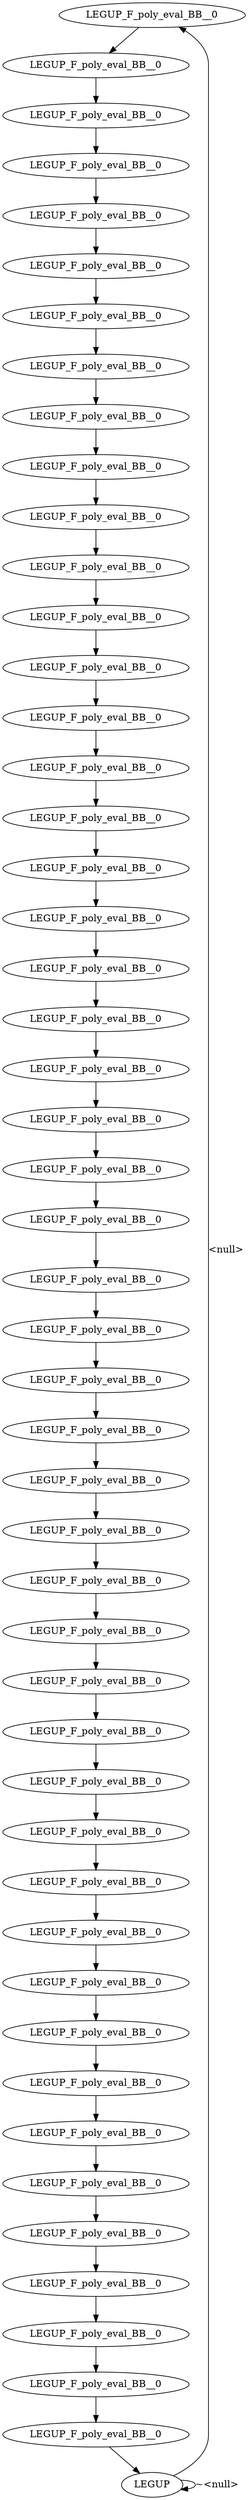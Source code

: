 digraph {
Node0x3402fe0[label="LEGUP_F_poly_eval_BB__0"];
Node0x3404730[label="LEGUP"];
Node0x3404730 -> Node0x3402fe0[label="<null>"];
Node0x3404730 -> Node0x3404730[label="~<null>"];
Node0x34030b0[label="LEGUP_F_poly_eval_BB__0"];
Node0x3402fe0 -> Node0x34030b0;
Node0x3403180[label="LEGUP_F_poly_eval_BB__0"];
Node0x34030b0 -> Node0x3403180;
Node0x3403250[label="LEGUP_F_poly_eval_BB__0"];
Node0x3403180 -> Node0x3403250;
Node0x3403360[label="LEGUP_F_poly_eval_BB__0"];
Node0x3403250 -> Node0x3403360;
Node0x3403470[label="LEGUP_F_poly_eval_BB__0"];
Node0x3403360 -> Node0x3403470;
Node0x3403580[label="LEGUP_F_poly_eval_BB__0"];
Node0x3403470 -> Node0x3403580;
Node0x3403690[label="LEGUP_F_poly_eval_BB__0"];
Node0x3403580 -> Node0x3403690;
Node0x34147b0[label="LEGUP_F_poly_eval_BB__0"];
Node0x3403690 -> Node0x34147b0;
Node0x34148c0[label="LEGUP_F_poly_eval_BB__0"];
Node0x34147b0 -> Node0x34148c0;
Node0x34149d0[label="LEGUP_F_poly_eval_BB__0"];
Node0x34148c0 -> Node0x34149d0;
Node0x3414ae0[label="LEGUP_F_poly_eval_BB__0"];
Node0x34149d0 -> Node0x3414ae0;
Node0x3414bf0[label="LEGUP_F_poly_eval_BB__0"];
Node0x3414ae0 -> Node0x3414bf0;
Node0x3414d00[label="LEGUP_F_poly_eval_BB__0"];
Node0x3414bf0 -> Node0x3414d00;
Node0x3414e10[label="LEGUP_F_poly_eval_BB__0"];
Node0x3414d00 -> Node0x3414e10;
Node0x3414f20[label="LEGUP_F_poly_eval_BB__0"];
Node0x3414e10 -> Node0x3414f20;
Node0x3415030[label="LEGUP_F_poly_eval_BB__0"];
Node0x3414f20 -> Node0x3415030;
Node0x3415140[label="LEGUP_F_poly_eval_BB__0"];
Node0x3415030 -> Node0x3415140;
Node0x3415250[label="LEGUP_F_poly_eval_BB__0"];
Node0x3415140 -> Node0x3415250;
Node0x3415360[label="LEGUP_F_poly_eval_BB__0"];
Node0x3415250 -> Node0x3415360;
Node0x3415470[label="LEGUP_F_poly_eval_BB__0"];
Node0x3415360 -> Node0x3415470;
Node0x3415580[label="LEGUP_F_poly_eval_BB__0"];
Node0x3415470 -> Node0x3415580;
Node0x3415690[label="LEGUP_F_poly_eval_BB__0"];
Node0x3415580 -> Node0x3415690;
Node0x34157a0[label="LEGUP_F_poly_eval_BB__0"];
Node0x3415690 -> Node0x34157a0;
Node0x34158b0[label="LEGUP_F_poly_eval_BB__0"];
Node0x34157a0 -> Node0x34158b0;
Node0x34159c0[label="LEGUP_F_poly_eval_BB__0"];
Node0x34158b0 -> Node0x34159c0;
Node0x3415ad0[label="LEGUP_F_poly_eval_BB__0"];
Node0x34159c0 -> Node0x3415ad0;
Node0x3415be0[label="LEGUP_F_poly_eval_BB__0"];
Node0x3415ad0 -> Node0x3415be0;
Node0x3415cf0[label="LEGUP_F_poly_eval_BB__0"];
Node0x3415be0 -> Node0x3415cf0;
Node0x3415e00[label="LEGUP_F_poly_eval_BB__0"];
Node0x3415cf0 -> Node0x3415e00;
Node0x3415f10[label="LEGUP_F_poly_eval_BB__0"];
Node0x3415e00 -> Node0x3415f10;
Node0x3416020[label="LEGUP_F_poly_eval_BB__0"];
Node0x3415f10 -> Node0x3416020;
Node0x3416130[label="LEGUP_F_poly_eval_BB__0"];
Node0x3416020 -> Node0x3416130;
Node0x3416240[label="LEGUP_F_poly_eval_BB__0"];
Node0x3416130 -> Node0x3416240;
Node0x3416350[label="LEGUP_F_poly_eval_BB__0"];
Node0x3416240 -> Node0x3416350;
Node0x3416460[label="LEGUP_F_poly_eval_BB__0"];
Node0x3416350 -> Node0x3416460;
Node0x3416570[label="LEGUP_F_poly_eval_BB__0"];
Node0x3416460 -> Node0x3416570;
Node0x3416680[label="LEGUP_F_poly_eval_BB__0"];
Node0x3416570 -> Node0x3416680;
Node0x3416790[label="LEGUP_F_poly_eval_BB__0"];
Node0x3416680 -> Node0x3416790;
Node0x34168a0[label="LEGUP_F_poly_eval_BB__0"];
Node0x3416790 -> Node0x34168a0;
Node0x34169b0[label="LEGUP_F_poly_eval_BB__0"];
Node0x34168a0 -> Node0x34169b0;
Node0x3416ac0[label="LEGUP_F_poly_eval_BB__0"];
Node0x34169b0 -> Node0x3416ac0;
Node0x3416bd0[label="LEGUP_F_poly_eval_BB__0"];
Node0x3416ac0 -> Node0x3416bd0;
Node0x3416ce0[label="LEGUP_F_poly_eval_BB__0"];
Node0x3416bd0 -> Node0x3416ce0;
Node0x3416df0[label="LEGUP_F_poly_eval_BB__0"];
Node0x3416ce0 -> Node0x3416df0;
Node0x3416f00[label="LEGUP_F_poly_eval_BB__0"];
Node0x3416df0 -> Node0x3416f00;
Node0x3417010[label="LEGUP_F_poly_eval_BB__0"];
Node0x3416f00 -> Node0x3417010;
Node0x3417120[label="LEGUP_F_poly_eval_BB__0"];
Node0x3417010 -> Node0x3417120;
Node0x3417230[label="LEGUP_F_poly_eval_BB__0"];
Node0x3417120 -> Node0x3417230;
Node0x3417230 -> Node0x3404730;
}
